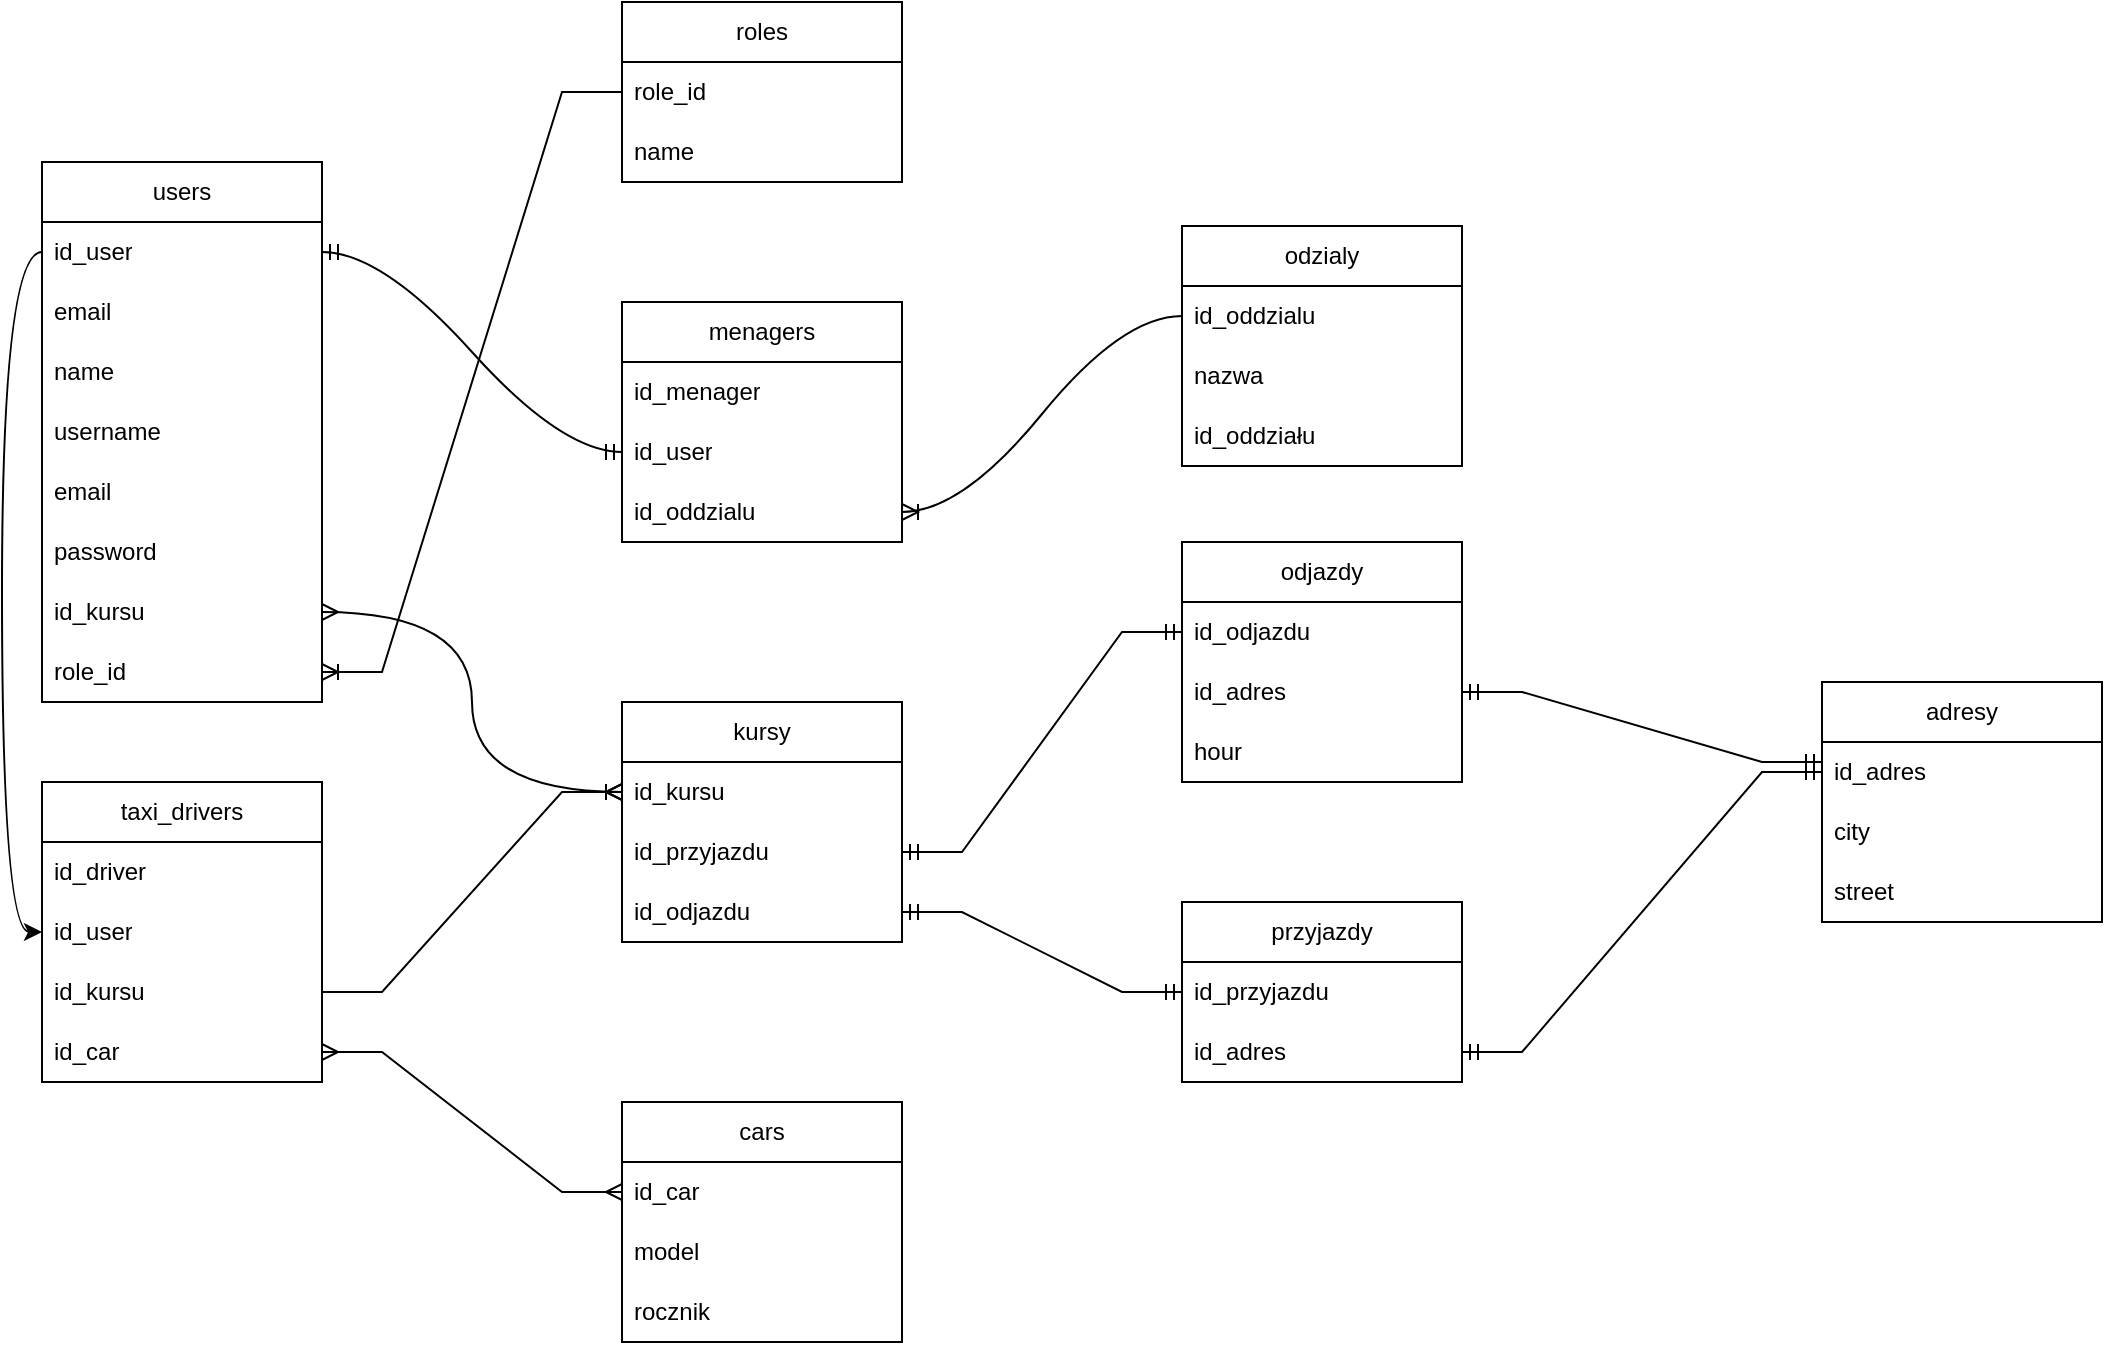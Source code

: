 <mxfile version="22.0.5" type="device">
  <diagram name="Strona-1" id="6oEFTFDANZcmUmtZGLWB">
    <mxGraphModel dx="989" dy="1692" grid="1" gridSize="10" guides="1" tooltips="1" connect="1" arrows="1" fold="1" page="1" pageScale="1" pageWidth="827" pageHeight="1169" math="0" shadow="0">
      <root>
        <mxCell id="0" />
        <mxCell id="1" parent="0" />
        <mxCell id="5Jo9VY9a4b7s29_2LCb9-1" value="users" style="swimlane;fontStyle=0;childLayout=stackLayout;horizontal=1;startSize=30;horizontalStack=0;resizeParent=1;resizeParentMax=0;resizeLast=0;collapsible=1;marginBottom=0;whiteSpace=wrap;html=1;" parent="1" vertex="1">
          <mxGeometry x="450" y="-90" width="140" height="270" as="geometry" />
        </mxCell>
        <mxCell id="5Jo9VY9a4b7s29_2LCb9-4" value="id_user" style="text;strokeColor=none;fillColor=none;align=left;verticalAlign=middle;spacingLeft=4;spacingRight=4;overflow=hidden;points=[[0,0.5],[1,0.5]];portConstraint=eastwest;rotatable=0;whiteSpace=wrap;html=1;" parent="5Jo9VY9a4b7s29_2LCb9-1" vertex="1">
          <mxGeometry y="30" width="140" height="30" as="geometry" />
        </mxCell>
        <mxCell id="5Jo9VY9a4b7s29_2LCb9-2" value="email" style="text;strokeColor=none;fillColor=none;align=left;verticalAlign=middle;spacingLeft=4;spacingRight=4;overflow=hidden;points=[[0,0.5],[1,0.5]];portConstraint=eastwest;rotatable=0;whiteSpace=wrap;html=1;" parent="5Jo9VY9a4b7s29_2LCb9-1" vertex="1">
          <mxGeometry y="60" width="140" height="30" as="geometry" />
        </mxCell>
        <mxCell id="5Jo9VY9a4b7s29_2LCb9-3" value="name" style="text;strokeColor=none;fillColor=none;align=left;verticalAlign=middle;spacingLeft=4;spacingRight=4;overflow=hidden;points=[[0,0.5],[1,0.5]];portConstraint=eastwest;rotatable=0;whiteSpace=wrap;html=1;" parent="5Jo9VY9a4b7s29_2LCb9-1" vertex="1">
          <mxGeometry y="90" width="140" height="30" as="geometry" />
        </mxCell>
        <mxCell id="5Jo9VY9a4b7s29_2LCb9-5" value="username" style="text;strokeColor=none;fillColor=none;align=left;verticalAlign=middle;spacingLeft=4;spacingRight=4;overflow=hidden;points=[[0,0.5],[1,0.5]];portConstraint=eastwest;rotatable=0;whiteSpace=wrap;html=1;" parent="5Jo9VY9a4b7s29_2LCb9-1" vertex="1">
          <mxGeometry y="120" width="140" height="30" as="geometry" />
        </mxCell>
        <mxCell id="5Jo9VY9a4b7s29_2LCb9-16" value="email" style="text;strokeColor=none;fillColor=none;align=left;verticalAlign=middle;spacingLeft=4;spacingRight=4;overflow=hidden;points=[[0,0.5],[1,0.5]];portConstraint=eastwest;rotatable=0;whiteSpace=wrap;html=1;" parent="5Jo9VY9a4b7s29_2LCb9-1" vertex="1">
          <mxGeometry y="150" width="140" height="30" as="geometry" />
        </mxCell>
        <mxCell id="5Jo9VY9a4b7s29_2LCb9-6" value="password" style="text;strokeColor=none;fillColor=none;align=left;verticalAlign=middle;spacingLeft=4;spacingRight=4;overflow=hidden;points=[[0,0.5],[1,0.5]];portConstraint=eastwest;rotatable=0;whiteSpace=wrap;html=1;" parent="5Jo9VY9a4b7s29_2LCb9-1" vertex="1">
          <mxGeometry y="180" width="140" height="30" as="geometry" />
        </mxCell>
        <mxCell id="5Jo9VY9a4b7s29_2LCb9-53" value="id_kursu" style="text;strokeColor=none;fillColor=none;align=left;verticalAlign=middle;spacingLeft=4;spacingRight=4;overflow=hidden;points=[[0,0.5],[1,0.5]];portConstraint=eastwest;rotatable=0;whiteSpace=wrap;html=1;" parent="5Jo9VY9a4b7s29_2LCb9-1" vertex="1">
          <mxGeometry y="210" width="140" height="30" as="geometry" />
        </mxCell>
        <mxCell id="5Jo9VY9a4b7s29_2LCb9-55" value="role_id" style="text;strokeColor=none;fillColor=none;align=left;verticalAlign=middle;spacingLeft=4;spacingRight=4;overflow=hidden;points=[[0,0.5],[1,0.5]];portConstraint=eastwest;rotatable=0;whiteSpace=wrap;html=1;" parent="5Jo9VY9a4b7s29_2LCb9-1" vertex="1">
          <mxGeometry y="240" width="140" height="30" as="geometry" />
        </mxCell>
        <mxCell id="5Jo9VY9a4b7s29_2LCb9-8" value="przyjazdy" style="swimlane;fontStyle=0;childLayout=stackLayout;horizontal=1;startSize=30;horizontalStack=0;resizeParent=1;resizeParentMax=0;resizeLast=0;collapsible=1;marginBottom=0;whiteSpace=wrap;html=1;" parent="1" vertex="1">
          <mxGeometry x="1020" y="280" width="140" height="90" as="geometry" />
        </mxCell>
        <mxCell id="5Jo9VY9a4b7s29_2LCb9-9" value="id_przyjazdu" style="text;strokeColor=none;fillColor=none;align=left;verticalAlign=middle;spacingLeft=4;spacingRight=4;overflow=hidden;points=[[0,0.5],[1,0.5]];portConstraint=eastwest;rotatable=0;whiteSpace=wrap;html=1;" parent="5Jo9VY9a4b7s29_2LCb9-8" vertex="1">
          <mxGeometry y="30" width="140" height="30" as="geometry" />
        </mxCell>
        <mxCell id="5Jo9VY9a4b7s29_2LCb9-10" value="id_adres" style="text;strokeColor=none;fillColor=none;align=left;verticalAlign=middle;spacingLeft=4;spacingRight=4;overflow=hidden;points=[[0,0.5],[1,0.5]];portConstraint=eastwest;rotatable=0;whiteSpace=wrap;html=1;" parent="5Jo9VY9a4b7s29_2LCb9-8" vertex="1">
          <mxGeometry y="60" width="140" height="30" as="geometry" />
        </mxCell>
        <mxCell id="5Jo9VY9a4b7s29_2LCb9-12" value="odjazdy" style="swimlane;fontStyle=0;childLayout=stackLayout;horizontal=1;startSize=30;horizontalStack=0;resizeParent=1;resizeParentMax=0;resizeLast=0;collapsible=1;marginBottom=0;whiteSpace=wrap;html=1;" parent="1" vertex="1">
          <mxGeometry x="1020" y="100" width="140" height="120" as="geometry" />
        </mxCell>
        <mxCell id="5Jo9VY9a4b7s29_2LCb9-13" value="id_odjazdu" style="text;strokeColor=none;fillColor=none;align=left;verticalAlign=middle;spacingLeft=4;spacingRight=4;overflow=hidden;points=[[0,0.5],[1,0.5]];portConstraint=eastwest;rotatable=0;whiteSpace=wrap;html=1;" parent="5Jo9VY9a4b7s29_2LCb9-12" vertex="1">
          <mxGeometry y="30" width="140" height="30" as="geometry" />
        </mxCell>
        <mxCell id="5Jo9VY9a4b7s29_2LCb9-14" value="id_adres" style="text;strokeColor=none;fillColor=none;align=left;verticalAlign=middle;spacingLeft=4;spacingRight=4;overflow=hidden;points=[[0,0.5],[1,0.5]];portConstraint=eastwest;rotatable=0;whiteSpace=wrap;html=1;" parent="5Jo9VY9a4b7s29_2LCb9-12" vertex="1">
          <mxGeometry y="60" width="140" height="30" as="geometry" />
        </mxCell>
        <mxCell id="5Jo9VY9a4b7s29_2LCb9-24" value="hour" style="text;strokeColor=none;fillColor=none;align=left;verticalAlign=middle;spacingLeft=4;spacingRight=4;overflow=hidden;points=[[0,0.5],[1,0.5]];portConstraint=eastwest;rotatable=0;whiteSpace=wrap;html=1;" parent="5Jo9VY9a4b7s29_2LCb9-12" vertex="1">
          <mxGeometry y="90" width="140" height="30" as="geometry" />
        </mxCell>
        <mxCell id="5Jo9VY9a4b7s29_2LCb9-17" value="cars" style="swimlane;fontStyle=0;childLayout=stackLayout;horizontal=1;startSize=30;horizontalStack=0;resizeParent=1;resizeParentMax=0;resizeLast=0;collapsible=1;marginBottom=0;whiteSpace=wrap;html=1;" parent="1" vertex="1">
          <mxGeometry x="740" y="380" width="140" height="120" as="geometry" />
        </mxCell>
        <mxCell id="5Jo9VY9a4b7s29_2LCb9-18" value="id_car" style="text;strokeColor=none;fillColor=none;align=left;verticalAlign=middle;spacingLeft=4;spacingRight=4;overflow=hidden;points=[[0,0.5],[1,0.5]];portConstraint=eastwest;rotatable=0;whiteSpace=wrap;html=1;" parent="5Jo9VY9a4b7s29_2LCb9-17" vertex="1">
          <mxGeometry y="30" width="140" height="30" as="geometry" />
        </mxCell>
        <mxCell id="5Jo9VY9a4b7s29_2LCb9-19" value="model" style="text;strokeColor=none;fillColor=none;align=left;verticalAlign=middle;spacingLeft=4;spacingRight=4;overflow=hidden;points=[[0,0.5],[1,0.5]];portConstraint=eastwest;rotatable=0;whiteSpace=wrap;html=1;" parent="5Jo9VY9a4b7s29_2LCb9-17" vertex="1">
          <mxGeometry y="60" width="140" height="30" as="geometry" />
        </mxCell>
        <mxCell id="5Jo9VY9a4b7s29_2LCb9-20" value="rocznik" style="text;strokeColor=none;fillColor=none;align=left;verticalAlign=middle;spacingLeft=4;spacingRight=4;overflow=hidden;points=[[0,0.5],[1,0.5]];portConstraint=eastwest;rotatable=0;whiteSpace=wrap;html=1;" parent="5Jo9VY9a4b7s29_2LCb9-17" vertex="1">
          <mxGeometry y="90" width="140" height="30" as="geometry" />
        </mxCell>
        <mxCell id="5Jo9VY9a4b7s29_2LCb9-30" value="taxi_drivers" style="swimlane;fontStyle=0;childLayout=stackLayout;horizontal=1;startSize=30;horizontalStack=0;resizeParent=1;resizeParentMax=0;resizeLast=0;collapsible=1;marginBottom=0;whiteSpace=wrap;html=1;" parent="1" vertex="1">
          <mxGeometry x="450" y="220" width="140" height="150" as="geometry" />
        </mxCell>
        <mxCell id="5Jo9VY9a4b7s29_2LCb9-31" value="id_driver" style="text;strokeColor=none;fillColor=none;align=left;verticalAlign=middle;spacingLeft=4;spacingRight=4;overflow=hidden;points=[[0,0.5],[1,0.5]];portConstraint=eastwest;rotatable=0;whiteSpace=wrap;html=1;" parent="5Jo9VY9a4b7s29_2LCb9-30" vertex="1">
          <mxGeometry y="30" width="140" height="30" as="geometry" />
        </mxCell>
        <mxCell id="5Jo9VY9a4b7s29_2LCb9-72" value="id_user" style="text;strokeColor=none;fillColor=none;align=left;verticalAlign=middle;spacingLeft=4;spacingRight=4;overflow=hidden;points=[[0,0.5],[1,0.5]];portConstraint=eastwest;rotatable=0;whiteSpace=wrap;html=1;" parent="5Jo9VY9a4b7s29_2LCb9-30" vertex="1">
          <mxGeometry y="60" width="140" height="30" as="geometry" />
        </mxCell>
        <mxCell id="5Jo9VY9a4b7s29_2LCb9-46" value="id_kursu" style="text;strokeColor=none;fillColor=none;align=left;verticalAlign=middle;spacingLeft=4;spacingRight=4;overflow=hidden;points=[[0,0.5],[1,0.5]];portConstraint=eastwest;rotatable=0;whiteSpace=wrap;html=1;" parent="5Jo9VY9a4b7s29_2LCb9-30" vertex="1">
          <mxGeometry y="90" width="140" height="30" as="geometry" />
        </mxCell>
        <mxCell id="5Jo9VY9a4b7s29_2LCb9-48" value="id_car" style="text;strokeColor=none;fillColor=none;align=left;verticalAlign=middle;spacingLeft=4;spacingRight=4;overflow=hidden;points=[[0,0.5],[1,0.5]];portConstraint=eastwest;rotatable=0;whiteSpace=wrap;html=1;" parent="5Jo9VY9a4b7s29_2LCb9-30" vertex="1">
          <mxGeometry y="120" width="140" height="30" as="geometry" />
        </mxCell>
        <mxCell id="5Jo9VY9a4b7s29_2LCb9-40" value="" style="edgeStyle=entityRelationEdgeStyle;fontSize=12;html=1;endArrow=ERmandOne;startArrow=ERmandOne;rounded=0;entryX=0;entryY=0.5;entryDx=0;entryDy=0;exitX=1;exitY=0.5;exitDx=0;exitDy=0;" parent="1" source="5Jo9VY9a4b7s29_2LCb9-45" target="5Jo9VY9a4b7s29_2LCb9-9" edge="1">
          <mxGeometry width="100" height="100" relative="1" as="geometry">
            <mxPoint x="850" y="320" as="sourcePoint" />
            <mxPoint x="1110" y="280" as="targetPoint" />
          </mxGeometry>
        </mxCell>
        <mxCell id="5Jo9VY9a4b7s29_2LCb9-41" value="" style="edgeStyle=entityRelationEdgeStyle;fontSize=12;html=1;endArrow=ERmandOne;startArrow=ERmandOne;rounded=0;entryX=0;entryY=0.5;entryDx=0;entryDy=0;exitX=1;exitY=0.5;exitDx=0;exitDy=0;" parent="1" source="5Jo9VY9a4b7s29_2LCb9-44" target="5Jo9VY9a4b7s29_2LCb9-13" edge="1">
          <mxGeometry width="100" height="100" relative="1" as="geometry">
            <mxPoint x="850" y="140" as="sourcePoint" />
            <mxPoint x="1070" y="365" as="targetPoint" />
          </mxGeometry>
        </mxCell>
        <mxCell id="5Jo9VY9a4b7s29_2LCb9-42" value="kursy" style="swimlane;fontStyle=0;childLayout=stackLayout;horizontal=1;startSize=30;horizontalStack=0;resizeParent=1;resizeParentMax=0;resizeLast=0;collapsible=1;marginBottom=0;whiteSpace=wrap;html=1;" parent="1" vertex="1">
          <mxGeometry x="740" y="180" width="140" height="120" as="geometry" />
        </mxCell>
        <mxCell id="5Jo9VY9a4b7s29_2LCb9-43" value="id_kursu" style="text;strokeColor=none;fillColor=none;align=left;verticalAlign=middle;spacingLeft=4;spacingRight=4;overflow=hidden;points=[[0,0.5],[1,0.5]];portConstraint=eastwest;rotatable=0;whiteSpace=wrap;html=1;" parent="5Jo9VY9a4b7s29_2LCb9-42" vertex="1">
          <mxGeometry y="30" width="140" height="30" as="geometry" />
        </mxCell>
        <mxCell id="5Jo9VY9a4b7s29_2LCb9-44" value="id_przyjazdu" style="text;strokeColor=none;fillColor=none;align=left;verticalAlign=middle;spacingLeft=4;spacingRight=4;overflow=hidden;points=[[0,0.5],[1,0.5]];portConstraint=eastwest;rotatable=0;whiteSpace=wrap;html=1;" parent="5Jo9VY9a4b7s29_2LCb9-42" vertex="1">
          <mxGeometry y="60" width="140" height="30" as="geometry" />
        </mxCell>
        <mxCell id="5Jo9VY9a4b7s29_2LCb9-45" value="id_odjazdu" style="text;strokeColor=none;fillColor=none;align=left;verticalAlign=middle;spacingLeft=4;spacingRight=4;overflow=hidden;points=[[0,0.5],[1,0.5]];portConstraint=eastwest;rotatable=0;whiteSpace=wrap;html=1;" parent="5Jo9VY9a4b7s29_2LCb9-42" vertex="1">
          <mxGeometry y="90" width="140" height="30" as="geometry" />
        </mxCell>
        <mxCell id="5Jo9VY9a4b7s29_2LCb9-47" value="" style="edgeStyle=entityRelationEdgeStyle;fontSize=12;html=1;endArrow=ERoneToMany;rounded=0;exitX=1;exitY=0.5;exitDx=0;exitDy=0;entryX=0;entryY=0.5;entryDx=0;entryDy=0;" parent="1" source="5Jo9VY9a4b7s29_2LCb9-46" target="5Jo9VY9a4b7s29_2LCb9-43" edge="1">
          <mxGeometry width="100" height="100" relative="1" as="geometry">
            <mxPoint x="680" y="250" as="sourcePoint" />
            <mxPoint x="780" y="150" as="targetPoint" />
          </mxGeometry>
        </mxCell>
        <mxCell id="5Jo9VY9a4b7s29_2LCb9-52" value="" style="edgeStyle=entityRelationEdgeStyle;fontSize=12;html=1;endArrow=ERmany;startArrow=ERmany;rounded=0;exitX=1;exitY=0.5;exitDx=0;exitDy=0;entryX=0;entryY=0.5;entryDx=0;entryDy=0;" parent="1" source="5Jo9VY9a4b7s29_2LCb9-48" target="5Jo9VY9a4b7s29_2LCb9-18" edge="1">
          <mxGeometry width="100" height="100" relative="1" as="geometry">
            <mxPoint x="570" y="360" as="sourcePoint" />
            <mxPoint x="670" y="260" as="targetPoint" />
          </mxGeometry>
        </mxCell>
        <mxCell id="5Jo9VY9a4b7s29_2LCb9-54" value="" style="edgeStyle=orthogonalEdgeStyle;fontSize=12;html=1;endArrow=ERmany;startArrow=ERmany;rounded=0;entryX=1;entryY=0.5;entryDx=0;entryDy=0;curved=1;exitX=0;exitY=0.5;exitDx=0;exitDy=0;" parent="1" source="5Jo9VY9a4b7s29_2LCb9-43" target="5Jo9VY9a4b7s29_2LCb9-53" edge="1">
          <mxGeometry width="100" height="100" relative="1" as="geometry">
            <mxPoint x="850" y="10" as="sourcePoint" />
            <mxPoint x="670" y="140" as="targetPoint" />
          </mxGeometry>
        </mxCell>
        <mxCell id="5Jo9VY9a4b7s29_2LCb9-56" value="roles" style="swimlane;fontStyle=0;childLayout=stackLayout;horizontal=1;startSize=30;horizontalStack=0;resizeParent=1;resizeParentMax=0;resizeLast=0;collapsible=1;marginBottom=0;whiteSpace=wrap;html=1;" parent="1" vertex="1">
          <mxGeometry x="740" y="-170" width="140" height="90" as="geometry" />
        </mxCell>
        <mxCell id="5Jo9VY9a4b7s29_2LCb9-57" value="role_id" style="text;strokeColor=none;fillColor=none;align=left;verticalAlign=middle;spacingLeft=4;spacingRight=4;overflow=hidden;points=[[0,0.5],[1,0.5]];portConstraint=eastwest;rotatable=0;whiteSpace=wrap;html=1;" parent="5Jo9VY9a4b7s29_2LCb9-56" vertex="1">
          <mxGeometry y="30" width="140" height="30" as="geometry" />
        </mxCell>
        <mxCell id="5Jo9VY9a4b7s29_2LCb9-70" value="name" style="text;strokeColor=none;fillColor=none;align=left;verticalAlign=middle;spacingLeft=4;spacingRight=4;overflow=hidden;points=[[0,0.5],[1,0.5]];portConstraint=eastwest;rotatable=0;whiteSpace=wrap;html=1;" parent="5Jo9VY9a4b7s29_2LCb9-56" vertex="1">
          <mxGeometry y="60" width="140" height="30" as="geometry" />
        </mxCell>
        <mxCell id="5Jo9VY9a4b7s29_2LCb9-71" value="" style="edgeStyle=entityRelationEdgeStyle;fontSize=12;html=1;endArrow=ERoneToMany;rounded=0;entryX=1;entryY=0.5;entryDx=0;entryDy=0;exitX=0;exitY=0.5;exitDx=0;exitDy=0;" parent="1" source="5Jo9VY9a4b7s29_2LCb9-57" target="5Jo9VY9a4b7s29_2LCb9-55" edge="1">
          <mxGeometry width="100" height="100" relative="1" as="geometry">
            <mxPoint x="790" y="110" as="sourcePoint" />
            <mxPoint x="890" y="10" as="targetPoint" />
          </mxGeometry>
        </mxCell>
        <mxCell id="5Jo9VY9a4b7s29_2LCb9-73" style="edgeStyle=orthogonalEdgeStyle;curved=1;rounded=0;orthogonalLoop=1;jettySize=auto;html=1;exitX=0;exitY=0.5;exitDx=0;exitDy=0;entryX=0;entryY=0.5;entryDx=0;entryDy=0;" parent="1" source="5Jo9VY9a4b7s29_2LCb9-4" target="5Jo9VY9a4b7s29_2LCb9-72" edge="1">
          <mxGeometry relative="1" as="geometry" />
        </mxCell>
        <mxCell id="5Jo9VY9a4b7s29_2LCb9-74" value="adresy" style="swimlane;fontStyle=0;childLayout=stackLayout;horizontal=1;startSize=30;horizontalStack=0;resizeParent=1;resizeParentMax=0;resizeLast=0;collapsible=1;marginBottom=0;whiteSpace=wrap;html=1;" parent="1" vertex="1">
          <mxGeometry x="1340" y="170" width="140" height="120" as="geometry" />
        </mxCell>
        <mxCell id="5Jo9VY9a4b7s29_2LCb9-75" value="id_adres" style="text;strokeColor=none;fillColor=none;align=left;verticalAlign=middle;spacingLeft=4;spacingRight=4;overflow=hidden;points=[[0,0.5],[1,0.5]];portConstraint=eastwest;rotatable=0;whiteSpace=wrap;html=1;" parent="5Jo9VY9a4b7s29_2LCb9-74" vertex="1">
          <mxGeometry y="30" width="140" height="30" as="geometry" />
        </mxCell>
        <mxCell id="5Jo9VY9a4b7s29_2LCb9-76" value="city" style="text;strokeColor=none;fillColor=none;align=left;verticalAlign=middle;spacingLeft=4;spacingRight=4;overflow=hidden;points=[[0,0.5],[1,0.5]];portConstraint=eastwest;rotatable=0;whiteSpace=wrap;html=1;" parent="5Jo9VY9a4b7s29_2LCb9-74" vertex="1">
          <mxGeometry y="60" width="140" height="30" as="geometry" />
        </mxCell>
        <mxCell id="5Jo9VY9a4b7s29_2LCb9-77" value="street" style="text;strokeColor=none;fillColor=none;align=left;verticalAlign=middle;spacingLeft=4;spacingRight=4;overflow=hidden;points=[[0,0.5],[1,0.5]];portConstraint=eastwest;rotatable=0;whiteSpace=wrap;html=1;" parent="5Jo9VY9a4b7s29_2LCb9-74" vertex="1">
          <mxGeometry y="90" width="140" height="30" as="geometry" />
        </mxCell>
        <mxCell id="5Jo9VY9a4b7s29_2LCb9-79" value="" style="edgeStyle=entityRelationEdgeStyle;fontSize=12;html=1;endArrow=ERmandOne;startArrow=ERmandOne;rounded=0;entryX=0;entryY=0.5;entryDx=0;entryDy=0;exitX=1;exitY=0.5;exitDx=0;exitDy=0;" parent="1" source="5Jo9VY9a4b7s29_2LCb9-10" target="5Jo9VY9a4b7s29_2LCb9-75" edge="1">
          <mxGeometry width="100" height="100" relative="1" as="geometry">
            <mxPoint x="1160" y="330" as="sourcePoint" />
            <mxPoint x="1340" y="210" as="targetPoint" />
          </mxGeometry>
        </mxCell>
        <mxCell id="5Jo9VY9a4b7s29_2LCb9-80" value="" style="edgeStyle=entityRelationEdgeStyle;fontSize=12;html=1;endArrow=ERmandOne;startArrow=ERmandOne;rounded=0;exitX=1;exitY=0.5;exitDx=0;exitDy=0;entryX=0;entryY=0.333;entryDx=0;entryDy=0;entryPerimeter=0;" parent="1" source="5Jo9VY9a4b7s29_2LCb9-14" target="5Jo9VY9a4b7s29_2LCb9-75" edge="1">
          <mxGeometry width="100" height="100" relative="1" as="geometry">
            <mxPoint x="1170" y="335" as="sourcePoint" />
            <mxPoint x="1340" y="220" as="targetPoint" />
          </mxGeometry>
        </mxCell>
        <mxCell id="5Jo9VY9a4b7s29_2LCb9-81" value="odzialy" style="swimlane;fontStyle=0;childLayout=stackLayout;horizontal=1;startSize=30;horizontalStack=0;resizeParent=1;resizeParentMax=0;resizeLast=0;collapsible=1;marginBottom=0;whiteSpace=wrap;html=1;" parent="1" vertex="1">
          <mxGeometry x="1020" y="-58" width="140" height="120" as="geometry" />
        </mxCell>
        <mxCell id="5Jo9VY9a4b7s29_2LCb9-82" value="id_oddzialu" style="text;strokeColor=none;fillColor=none;align=left;verticalAlign=middle;spacingLeft=4;spacingRight=4;overflow=hidden;points=[[0,0.5],[1,0.5]];portConstraint=eastwest;rotatable=0;whiteSpace=wrap;html=1;" parent="5Jo9VY9a4b7s29_2LCb9-81" vertex="1">
          <mxGeometry y="30" width="140" height="30" as="geometry" />
        </mxCell>
        <mxCell id="5Jo9VY9a4b7s29_2LCb9-83" value="nazwa" style="text;strokeColor=none;fillColor=none;align=left;verticalAlign=middle;spacingLeft=4;spacingRight=4;overflow=hidden;points=[[0,0.5],[1,0.5]];portConstraint=eastwest;rotatable=0;whiteSpace=wrap;html=1;" parent="5Jo9VY9a4b7s29_2LCb9-81" vertex="1">
          <mxGeometry y="60" width="140" height="30" as="geometry" />
        </mxCell>
        <mxCell id="UI2BuvKlHWdFlPYKBBUF-1" value="id_oddziału" style="text;strokeColor=none;fillColor=none;align=left;verticalAlign=middle;spacingLeft=4;spacingRight=4;overflow=hidden;points=[[0,0.5],[1,0.5]];portConstraint=eastwest;rotatable=0;whiteSpace=wrap;html=1;" vertex="1" parent="5Jo9VY9a4b7s29_2LCb9-81">
          <mxGeometry y="90" width="140" height="30" as="geometry" />
        </mxCell>
        <mxCell id="5Jo9VY9a4b7s29_2LCb9-84" value="menagers" style="swimlane;fontStyle=0;childLayout=stackLayout;horizontal=1;startSize=30;horizontalStack=0;resizeParent=1;resizeParentMax=0;resizeLast=0;collapsible=1;marginBottom=0;whiteSpace=wrap;html=1;" parent="1" vertex="1">
          <mxGeometry x="740" y="-20" width="140" height="120" as="geometry" />
        </mxCell>
        <mxCell id="5Jo9VY9a4b7s29_2LCb9-85" value="id_menager" style="text;strokeColor=none;fillColor=none;align=left;verticalAlign=middle;spacingLeft=4;spacingRight=4;overflow=hidden;points=[[0,0.5],[1,0.5]];portConstraint=eastwest;rotatable=0;whiteSpace=wrap;html=1;" parent="5Jo9VY9a4b7s29_2LCb9-84" vertex="1">
          <mxGeometry y="30" width="140" height="30" as="geometry" />
        </mxCell>
        <mxCell id="5Jo9VY9a4b7s29_2LCb9-86" value="id_user" style="text;strokeColor=none;fillColor=none;align=left;verticalAlign=middle;spacingLeft=4;spacingRight=4;overflow=hidden;points=[[0,0.5],[1,0.5]];portConstraint=eastwest;rotatable=0;whiteSpace=wrap;html=1;" parent="5Jo9VY9a4b7s29_2LCb9-84" vertex="1">
          <mxGeometry y="60" width="140" height="30" as="geometry" />
        </mxCell>
        <mxCell id="5Jo9VY9a4b7s29_2LCb9-88" value="id_oddzialu" style="text;strokeColor=none;fillColor=none;align=left;verticalAlign=middle;spacingLeft=4;spacingRight=4;overflow=hidden;points=[[0,0.5],[1,0.5]];portConstraint=eastwest;rotatable=0;whiteSpace=wrap;html=1;" parent="5Jo9VY9a4b7s29_2LCb9-84" vertex="1">
          <mxGeometry y="90" width="140" height="30" as="geometry" />
        </mxCell>
        <mxCell id="5Jo9VY9a4b7s29_2LCb9-87" value="" style="edgeStyle=entityRelationEdgeStyle;fontSize=12;html=1;endArrow=ERoneToMany;rounded=0;curved=1;entryX=1;entryY=0.5;entryDx=0;entryDy=0;exitX=0;exitY=0.5;exitDx=0;exitDy=0;" parent="1" source="5Jo9VY9a4b7s29_2LCb9-82" target="5Jo9VY9a4b7s29_2LCb9-88" edge="1">
          <mxGeometry width="100" height="100" relative="1" as="geometry">
            <mxPoint x="890" y="160" as="sourcePoint" />
            <mxPoint x="990" y="60" as="targetPoint" />
          </mxGeometry>
        </mxCell>
        <mxCell id="5Jo9VY9a4b7s29_2LCb9-89" value="" style="edgeStyle=entityRelationEdgeStyle;fontSize=12;html=1;endArrow=ERmandOne;startArrow=ERmandOne;rounded=0;curved=1;exitX=1;exitY=0.5;exitDx=0;exitDy=0;entryX=0;entryY=0.5;entryDx=0;entryDy=0;" parent="1" source="5Jo9VY9a4b7s29_2LCb9-4" target="5Jo9VY9a4b7s29_2LCb9-86" edge="1">
          <mxGeometry width="100" height="100" relative="1" as="geometry">
            <mxPoint x="880" y="110" as="sourcePoint" />
            <mxPoint x="980" y="10" as="targetPoint" />
          </mxGeometry>
        </mxCell>
      </root>
    </mxGraphModel>
  </diagram>
</mxfile>
